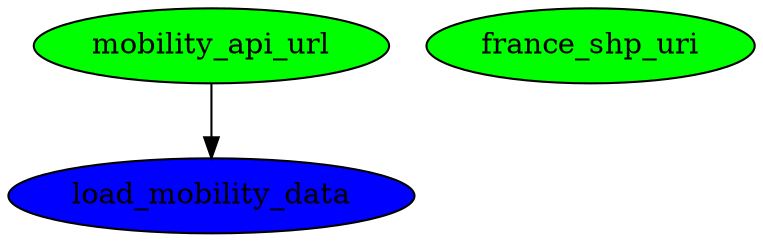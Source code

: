 digraph {
	mobility_api_url [label=mobility_api_url fillcolor=green style=filled]
	mobility_api_url -> load_mobility_data
	france_shp_uri [label=france_shp_uri fillcolor=green style=filled]
	load_mobility_data [label=load_mobility_data fillcolor=blue style=filled]
}
